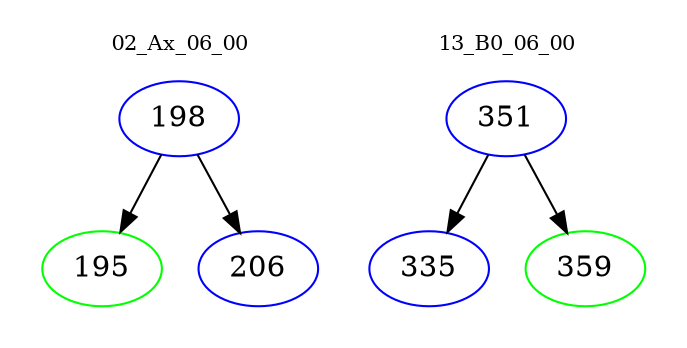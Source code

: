 digraph{
subgraph cluster_0 {
color = white
label = "02_Ax_06_00";
fontsize=10;
T0_198 [label="198", color="blue"]
T0_198 -> T0_195 [color="black"]
T0_195 [label="195", color="green"]
T0_198 -> T0_206 [color="black"]
T0_206 [label="206", color="blue"]
}
subgraph cluster_1 {
color = white
label = "13_B0_06_00";
fontsize=10;
T1_351 [label="351", color="blue"]
T1_351 -> T1_335 [color="black"]
T1_335 [label="335", color="blue"]
T1_351 -> T1_359 [color="black"]
T1_359 [label="359", color="green"]
}
}
